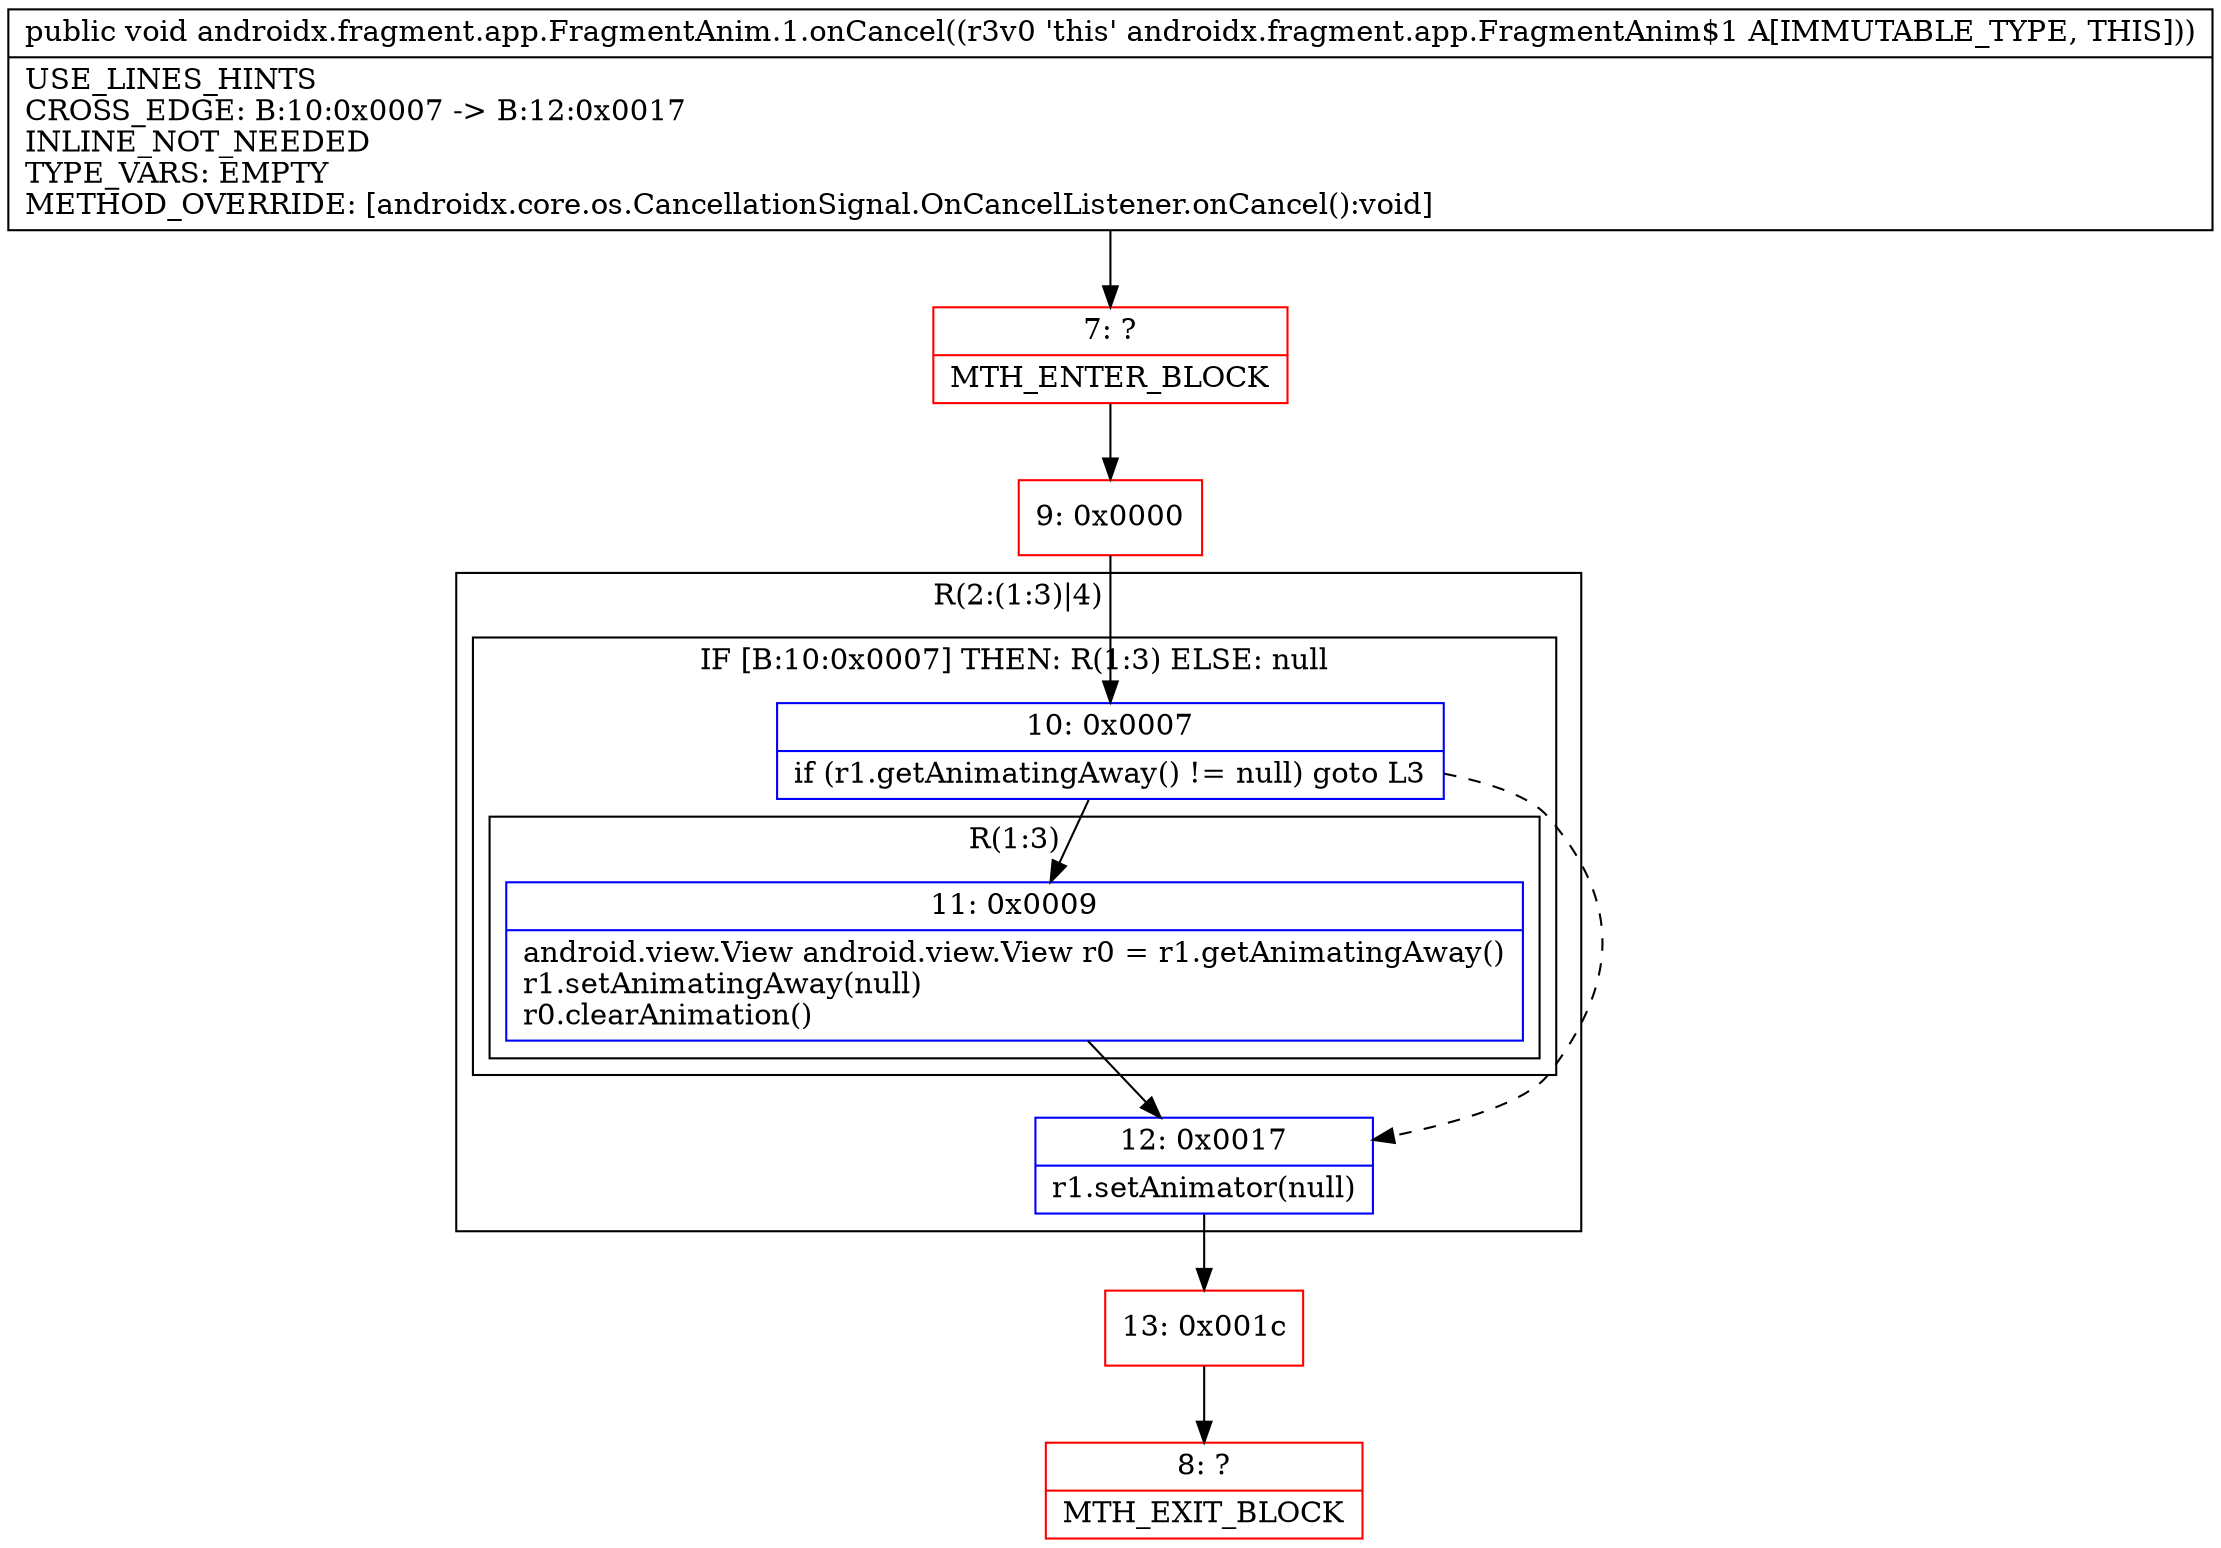 digraph "CFG forandroidx.fragment.app.FragmentAnim.1.onCancel()V" {
subgraph cluster_Region_341888720 {
label = "R(2:(1:3)|4)";
node [shape=record,color=blue];
subgraph cluster_IfRegion_175734767 {
label = "IF [B:10:0x0007] THEN: R(1:3) ELSE: null";
node [shape=record,color=blue];
Node_10 [shape=record,label="{10\:\ 0x0007|if (r1.getAnimatingAway() != null) goto L3\l}"];
subgraph cluster_Region_1516456926 {
label = "R(1:3)";
node [shape=record,color=blue];
Node_11 [shape=record,label="{11\:\ 0x0009|android.view.View android.view.View r0 = r1.getAnimatingAway()\lr1.setAnimatingAway(null)\lr0.clearAnimation()\l}"];
}
}
Node_12 [shape=record,label="{12\:\ 0x0017|r1.setAnimator(null)\l}"];
}
Node_7 [shape=record,color=red,label="{7\:\ ?|MTH_ENTER_BLOCK\l}"];
Node_9 [shape=record,color=red,label="{9\:\ 0x0000}"];
Node_13 [shape=record,color=red,label="{13\:\ 0x001c}"];
Node_8 [shape=record,color=red,label="{8\:\ ?|MTH_EXIT_BLOCK\l}"];
MethodNode[shape=record,label="{public void androidx.fragment.app.FragmentAnim.1.onCancel((r3v0 'this' androidx.fragment.app.FragmentAnim$1 A[IMMUTABLE_TYPE, THIS]))  | USE_LINES_HINTS\lCROSS_EDGE: B:10:0x0007 \-\> B:12:0x0017\lINLINE_NOT_NEEDED\lTYPE_VARS: EMPTY\lMETHOD_OVERRIDE: [androidx.core.os.CancellationSignal.OnCancelListener.onCancel():void]\l}"];
MethodNode -> Node_7;Node_10 -> Node_11;
Node_10 -> Node_12[style=dashed];
Node_11 -> Node_12;
Node_12 -> Node_13;
Node_7 -> Node_9;
Node_9 -> Node_10;
Node_13 -> Node_8;
}

